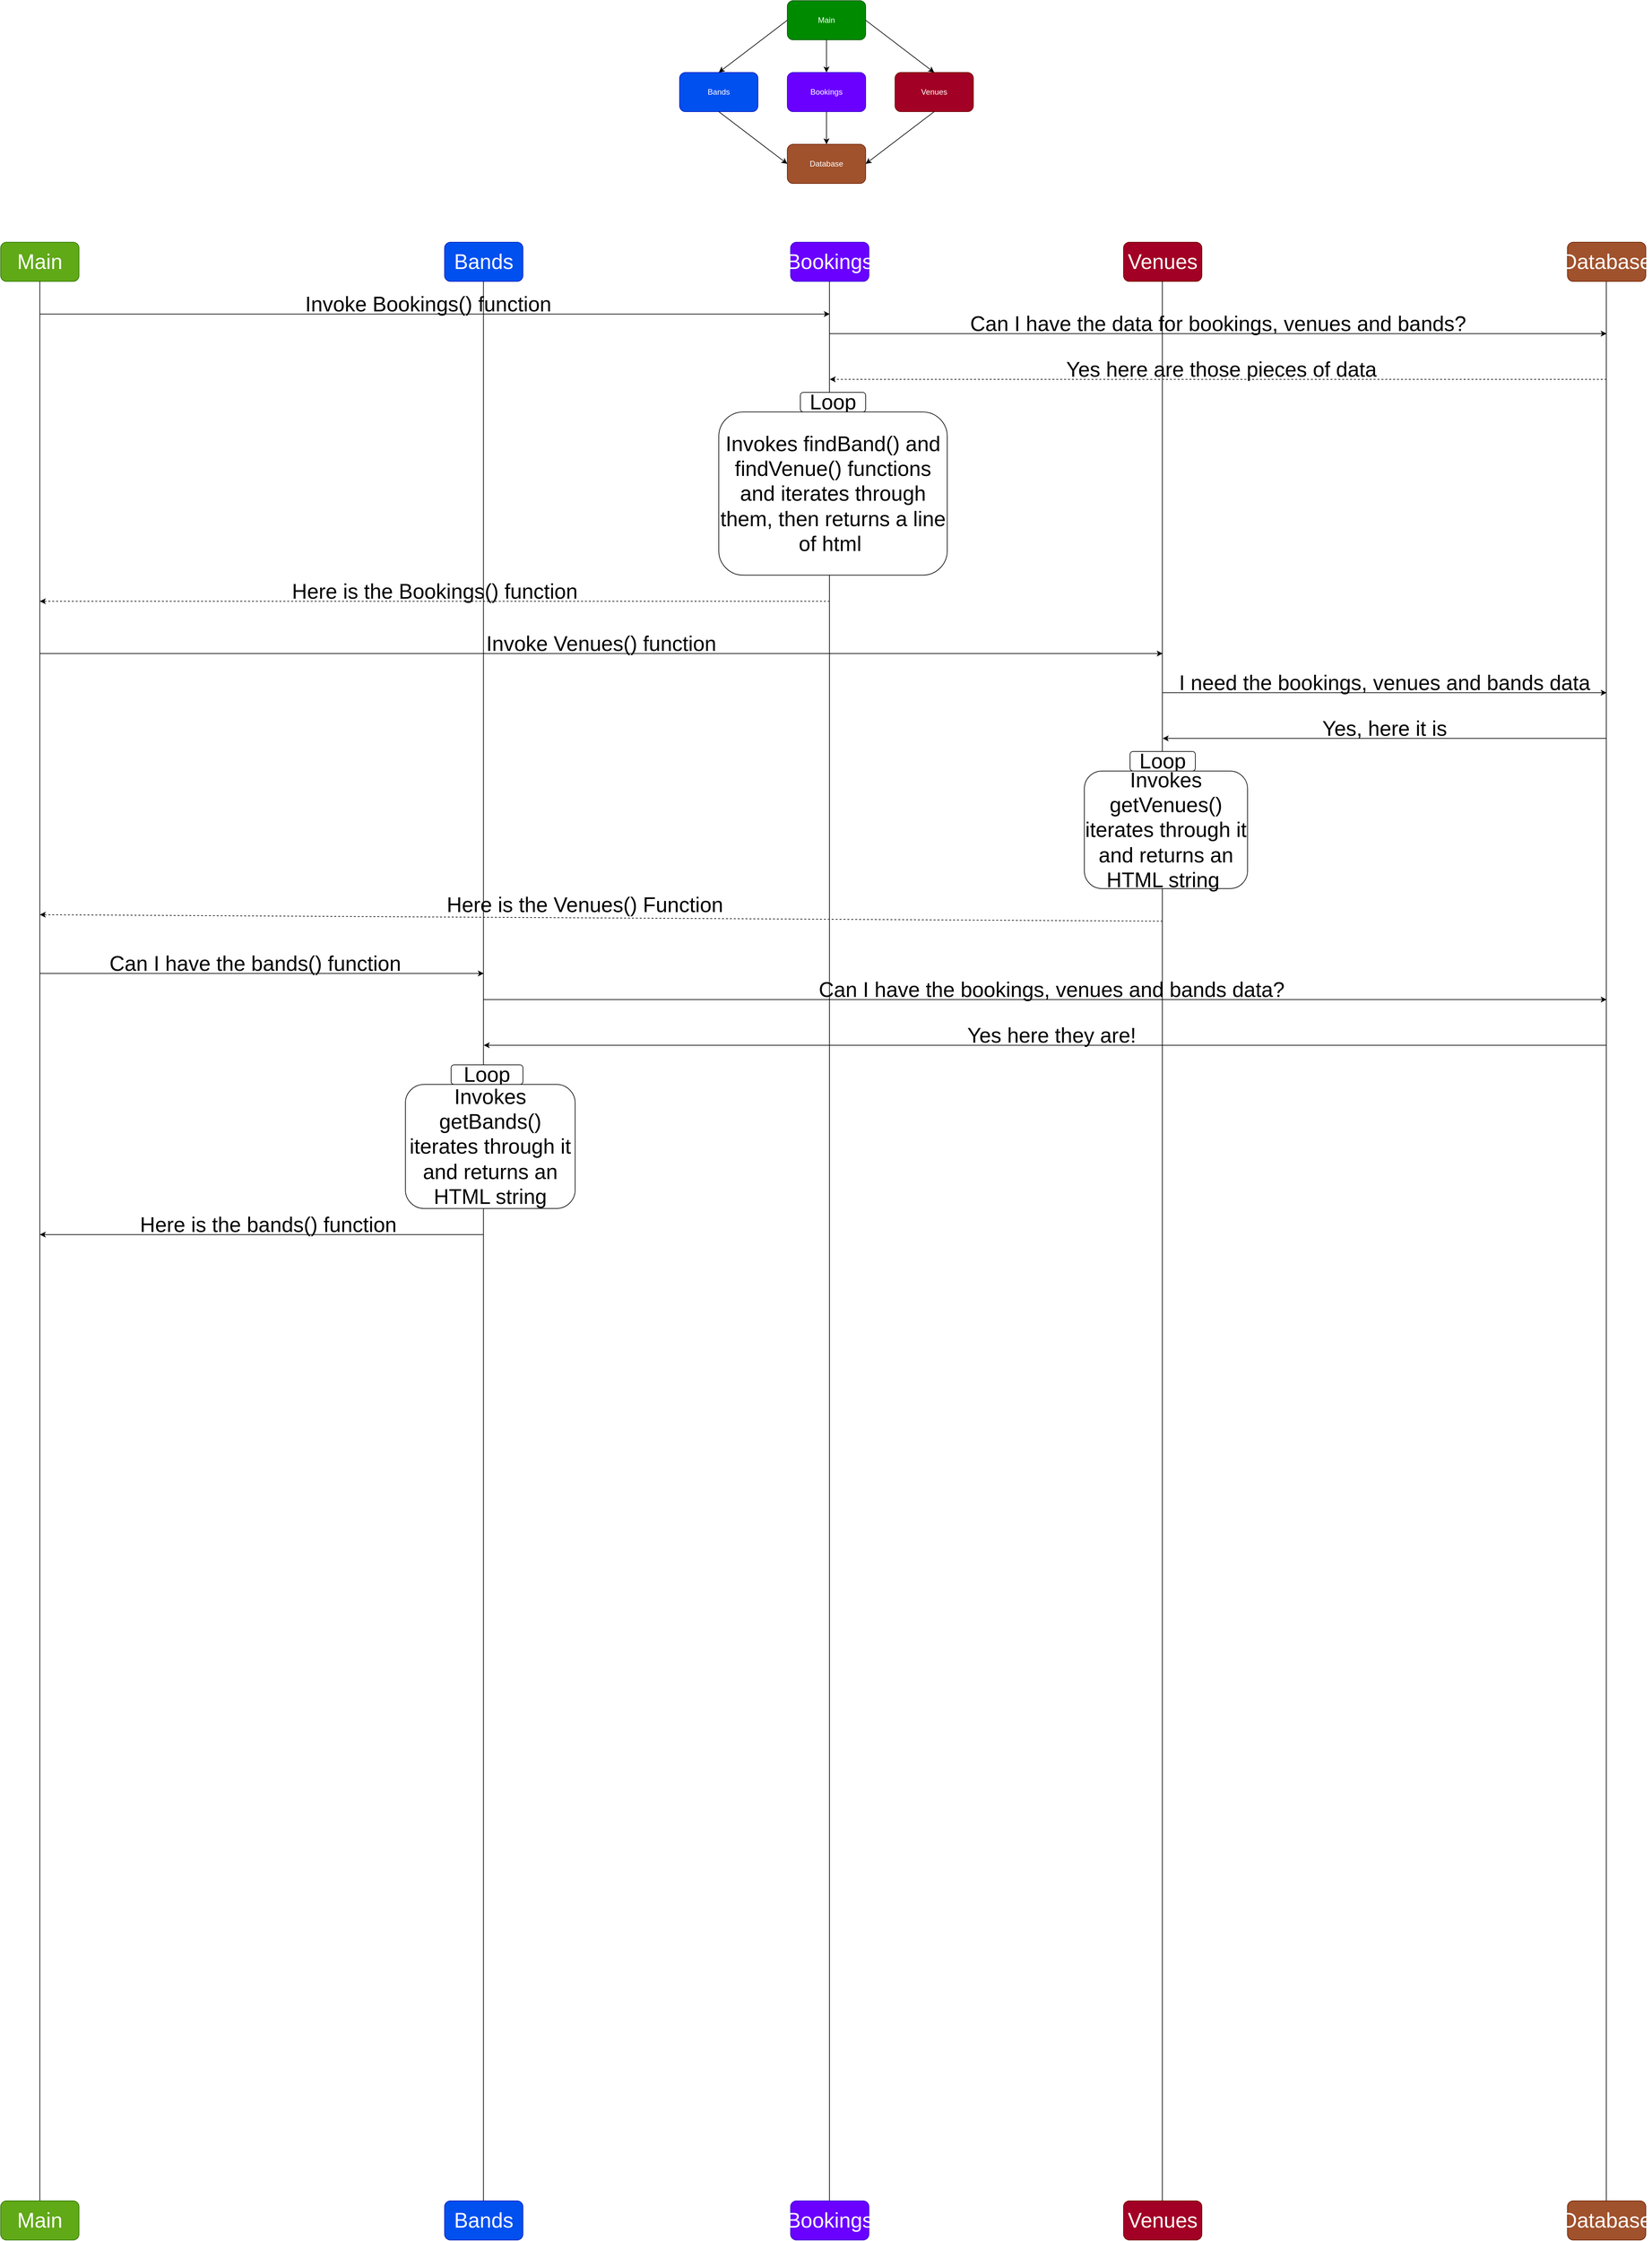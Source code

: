 <mxfile>
    <diagram id="oaDDiUFIhbO3W98eNdzG" name="Page-1">
        <mxGraphModel dx="3632" dy="1558" grid="1" gridSize="10" guides="1" tooltips="1" connect="1" arrows="1" fold="1" page="0" pageScale="1" pageWidth="850" pageHeight="1100" math="0" shadow="0">
            <root>
                <mxCell id="0"/>
                <mxCell id="1" parent="0"/>
                <mxCell id="2" value="Main" style="rounded=1;whiteSpace=wrap;html=1;fillColor=#008a00;fontColor=#ffffff;strokeColor=#005700;" parent="1" vertex="1">
                    <mxGeometry x="365" y="160" width="120" height="60" as="geometry"/>
                </mxCell>
                <mxCell id="3" value="Bands" style="rounded=1;whiteSpace=wrap;html=1;fillColor=#0050ef;fontColor=#ffffff;strokeColor=#001DBC;" parent="1" vertex="1">
                    <mxGeometry x="200" y="270" width="120" height="60" as="geometry"/>
                </mxCell>
                <mxCell id="4" value="Bookings" style="rounded=1;whiteSpace=wrap;html=1;fillColor=#6a00ff;fontColor=#ffffff;strokeColor=#3700CC;" parent="1" vertex="1">
                    <mxGeometry x="365" y="270" width="120" height="60" as="geometry"/>
                </mxCell>
                <mxCell id="5" value="Venues" style="rounded=1;whiteSpace=wrap;html=1;fillColor=#a20025;fontColor=#ffffff;strokeColor=#6F0000;" parent="1" vertex="1">
                    <mxGeometry x="530" y="270" width="120" height="60" as="geometry"/>
                </mxCell>
                <mxCell id="6" value="Database" style="rounded=1;whiteSpace=wrap;html=1;fillColor=#a0522d;fontColor=#ffffff;strokeColor=#6D1F00;" parent="1" vertex="1">
                    <mxGeometry x="365" y="380" width="120" height="60" as="geometry"/>
                </mxCell>
                <mxCell id="7" value="" style="endArrow=classic;html=1;exitX=0;exitY=0.5;exitDx=0;exitDy=0;entryX=0.5;entryY=0;entryDx=0;entryDy=0;" parent="1" source="2" target="3" edge="1">
                    <mxGeometry width="50" height="50" relative="1" as="geometry">
                        <mxPoint x="400" y="420" as="sourcePoint"/>
                        <mxPoint x="450" y="370" as="targetPoint"/>
                    </mxGeometry>
                </mxCell>
                <mxCell id="8" value="" style="endArrow=classic;html=1;exitX=0.5;exitY=1;exitDx=0;exitDy=0;entryX=0.5;entryY=0;entryDx=0;entryDy=0;" parent="1" source="2" target="4" edge="1">
                    <mxGeometry width="50" height="50" relative="1" as="geometry">
                        <mxPoint x="375" y="200" as="sourcePoint"/>
                        <mxPoint x="270" y="280" as="targetPoint"/>
                    </mxGeometry>
                </mxCell>
                <mxCell id="9" value="" style="endArrow=classic;html=1;exitX=1;exitY=0.5;exitDx=0;exitDy=0;entryX=0.5;entryY=0;entryDx=0;entryDy=0;" parent="1" source="2" target="5" edge="1">
                    <mxGeometry width="50" height="50" relative="1" as="geometry">
                        <mxPoint x="375" y="200" as="sourcePoint"/>
                        <mxPoint x="270" y="280" as="targetPoint"/>
                    </mxGeometry>
                </mxCell>
                <mxCell id="10" value="" style="endArrow=classic;html=1;exitX=0.5;exitY=1;exitDx=0;exitDy=0;entryX=0;entryY=0.5;entryDx=0;entryDy=0;" parent="1" source="3" target="6" edge="1">
                    <mxGeometry width="50" height="50" relative="1" as="geometry">
                        <mxPoint x="375" y="200" as="sourcePoint"/>
                        <mxPoint x="270" y="280" as="targetPoint"/>
                    </mxGeometry>
                </mxCell>
                <mxCell id="11" value="" style="endArrow=classic;html=1;exitX=0.5;exitY=1;exitDx=0;exitDy=0;entryX=0.5;entryY=0;entryDx=0;entryDy=0;" parent="1" source="4" target="6" edge="1">
                    <mxGeometry width="50" height="50" relative="1" as="geometry">
                        <mxPoint x="270" y="340" as="sourcePoint"/>
                        <mxPoint x="375" y="420" as="targetPoint"/>
                    </mxGeometry>
                </mxCell>
                <mxCell id="12" value="" style="endArrow=classic;html=1;exitX=0.5;exitY=1;exitDx=0;exitDy=0;entryX=1;entryY=0.5;entryDx=0;entryDy=0;" parent="1" source="5" target="6" edge="1">
                    <mxGeometry width="50" height="50" relative="1" as="geometry">
                        <mxPoint x="270" y="340" as="sourcePoint"/>
                        <mxPoint x="375" y="420" as="targetPoint"/>
                    </mxGeometry>
                </mxCell>
                <mxCell id="13" value="Main" style="rounded=1;whiteSpace=wrap;html=1;fillColor=#60a917;fontColor=#ffffff;strokeColor=#2D7600;fontSize=32;" parent="1" vertex="1">
                    <mxGeometry x="-840" y="530" width="120" height="60" as="geometry"/>
                </mxCell>
                <mxCell id="14" value="Bands" style="rounded=1;whiteSpace=wrap;html=1;fillColor=#0050ef;fontColor=#ffffff;strokeColor=#001DBC;fontSize=32;" parent="1" vertex="1">
                    <mxGeometry x="-160" y="530" width="120" height="60" as="geometry"/>
                </mxCell>
                <mxCell id="15" value="Venues" style="rounded=1;whiteSpace=wrap;html=1;fillColor=#a20025;fontColor=#ffffff;strokeColor=#6F0000;fontSize=32;" parent="1" vertex="1">
                    <mxGeometry x="880" y="530" width="120" height="60" as="geometry"/>
                </mxCell>
                <mxCell id="16" value="Database" style="rounded=1;whiteSpace=wrap;html=1;fillColor=#a0522d;fontColor=#ffffff;strokeColor=#6D1F00;fontSize=32;" parent="1" vertex="1">
                    <mxGeometry x="1560" y="530" width="120" height="60" as="geometry"/>
                </mxCell>
                <mxCell id="17" value="Bookings" style="rounded=1;whiteSpace=wrap;html=1;fillColor=#6a00ff;fontColor=#ffffff;strokeColor=#3700CC;fontSize=32;" parent="1" vertex="1">
                    <mxGeometry x="370" y="530" width="120" height="60" as="geometry"/>
                </mxCell>
                <mxCell id="18" value="" style="endArrow=none;html=1;entryX=0.5;entryY=1;entryDx=0;entryDy=0;fontSize=32;" parent="1" target="13" edge="1">
                    <mxGeometry width="50" height="50" relative="1" as="geometry">
                        <mxPoint x="-780" y="3531" as="sourcePoint"/>
                        <mxPoint x="-290" y="740" as="targetPoint"/>
                    </mxGeometry>
                </mxCell>
                <mxCell id="19" value="" style="endArrow=none;html=1;entryX=0.5;entryY=1;entryDx=0;entryDy=0;fontSize=32;" parent="1" edge="1">
                    <mxGeometry width="50" height="50" relative="1" as="geometry">
                        <mxPoint x="-100.5" y="3531" as="sourcePoint"/>
                        <mxPoint x="-100.5" y="590" as="targetPoint"/>
                    </mxGeometry>
                </mxCell>
                <mxCell id="20" value="" style="endArrow=none;html=1;entryX=0.5;entryY=1;entryDx=0;entryDy=0;fontSize=32;" parent="1" edge="1">
                    <mxGeometry width="50" height="50" relative="1" as="geometry">
                        <mxPoint x="429.5" y="3531" as="sourcePoint"/>
                        <mxPoint x="429.5" y="590" as="targetPoint"/>
                    </mxGeometry>
                </mxCell>
                <mxCell id="21" value="" style="endArrow=none;html=1;entryX=0.5;entryY=1;entryDx=0;entryDy=0;fontSize=32;" parent="1" edge="1">
                    <mxGeometry width="50" height="50" relative="1" as="geometry">
                        <mxPoint x="939.5" y="3531" as="sourcePoint"/>
                        <mxPoint x="939.5" y="590" as="targetPoint"/>
                    </mxGeometry>
                </mxCell>
                <mxCell id="22" value="" style="endArrow=none;html=1;entryX=0.5;entryY=1;entryDx=0;entryDy=0;fontSize=32;" parent="1" edge="1">
                    <mxGeometry width="50" height="50" relative="1" as="geometry">
                        <mxPoint x="1619.5" y="3531" as="sourcePoint"/>
                        <mxPoint x="1619.5" y="590" as="targetPoint"/>
                    </mxGeometry>
                </mxCell>
                <mxCell id="23" value="Main" style="rounded=1;whiteSpace=wrap;html=1;fillColor=#60a917;fontColor=#ffffff;strokeColor=#2D7600;fontSize=32;" parent="1" vertex="1">
                    <mxGeometry x="-840" y="3530" width="120" height="60" as="geometry"/>
                </mxCell>
                <mxCell id="24" value="Bands" style="rounded=1;whiteSpace=wrap;html=1;fillColor=#0050ef;fontColor=#ffffff;strokeColor=#001DBC;fontSize=32;" parent="1" vertex="1">
                    <mxGeometry x="-160" y="3530" width="120" height="60" as="geometry"/>
                </mxCell>
                <mxCell id="25" value="Venues" style="rounded=1;whiteSpace=wrap;html=1;fillColor=#a20025;fontColor=#ffffff;strokeColor=#6F0000;fontSize=32;" parent="1" vertex="1">
                    <mxGeometry x="880" y="3530" width="120" height="60" as="geometry"/>
                </mxCell>
                <mxCell id="26" value="Database" style="rounded=1;whiteSpace=wrap;html=1;fillColor=#a0522d;fontColor=#ffffff;strokeColor=#6D1F00;fontSize=32;" parent="1" vertex="1">
                    <mxGeometry x="1560" y="3530" width="120" height="60" as="geometry"/>
                </mxCell>
                <mxCell id="27" value="Bookings" style="rounded=1;whiteSpace=wrap;html=1;fillColor=#6a00ff;fontColor=#ffffff;strokeColor=#3700CC;fontSize=32;" parent="1" vertex="1">
                    <mxGeometry x="370" y="3530" width="120" height="60" as="geometry"/>
                </mxCell>
                <mxCell id="28" value="" style="endArrow=classic;html=1;fontSize=32;" parent="1" edge="1">
                    <mxGeometry width="50" height="50" relative="1" as="geometry">
                        <mxPoint x="-780" y="640" as="sourcePoint"/>
                        <mxPoint x="430" y="640" as="targetPoint"/>
                    </mxGeometry>
                </mxCell>
                <mxCell id="29" value="" style="endArrow=classic;html=1;fontSize=32;dashed=1;" parent="1" edge="1">
                    <mxGeometry width="50" height="50" relative="1" as="geometry">
                        <mxPoint x="430" y="1080" as="sourcePoint"/>
                        <mxPoint x="-780" y="1080" as="targetPoint"/>
                    </mxGeometry>
                </mxCell>
                <mxCell id="30" value="" style="endArrow=classic;html=1;fontSize=32;" parent="1" edge="1">
                    <mxGeometry width="50" height="50" relative="1" as="geometry">
                        <mxPoint x="430" y="670" as="sourcePoint"/>
                        <mxPoint x="1620" y="670" as="targetPoint"/>
                    </mxGeometry>
                </mxCell>
                <mxCell id="31" value="Can I have the data for bookings, venues and bands?" style="text;html=1;strokeColor=none;fillColor=none;align=center;verticalAlign=middle;whiteSpace=wrap;rounded=0;fontSize=32;" parent="1" vertex="1">
                    <mxGeometry x="530" y="640" width="990" height="30" as="geometry"/>
                </mxCell>
                <mxCell id="32" value="Invoke Bookings() function" style="text;html=1;strokeColor=none;fillColor=none;align=center;verticalAlign=middle;whiteSpace=wrap;rounded=0;fontSize=32;" parent="1" vertex="1">
                    <mxGeometry x="-690" y="610" width="1010" height="30" as="geometry"/>
                </mxCell>
                <mxCell id="33" value="" style="endArrow=classic;html=1;fontSize=32;dashed=1;" parent="1" edge="1">
                    <mxGeometry width="50" height="50" relative="1" as="geometry">
                        <mxPoint x="1620" y="740" as="sourcePoint"/>
                        <mxPoint x="430" y="740" as="targetPoint"/>
                    </mxGeometry>
                </mxCell>
                <mxCell id="34" value="Yes here are those pieces of data" style="text;html=1;strokeColor=none;fillColor=none;align=center;verticalAlign=middle;whiteSpace=wrap;rounded=0;fontSize=32;" parent="1" vertex="1">
                    <mxGeometry x="500" y="710" width="1060" height="30" as="geometry"/>
                </mxCell>
                <mxCell id="39" value="Loop" style="rounded=1;whiteSpace=wrap;html=1;fontSize=32;" parent="1" vertex="1">
                    <mxGeometry x="385" y="760" width="100" height="30" as="geometry"/>
                </mxCell>
                <mxCell id="41" value="Invokes findBand() and findVenue() functions and iterates through them, then returns a line of html&amp;nbsp;" style="rounded=1;whiteSpace=wrap;html=1;fontSize=32;" parent="1" vertex="1">
                    <mxGeometry x="260" y="790" width="350" height="250" as="geometry"/>
                </mxCell>
                <mxCell id="42" value="Here is the Bookings() function" style="text;html=1;strokeColor=none;fillColor=none;align=center;verticalAlign=middle;whiteSpace=wrap;rounded=0;fontSize=32;" parent="1" vertex="1">
                    <mxGeometry x="-700" y="1050" width="1050" height="30" as="geometry"/>
                </mxCell>
                <mxCell id="43" value="" style="endArrow=classic;html=1;fontSize=32;" parent="1" edge="1">
                    <mxGeometry width="50" height="50" relative="1" as="geometry">
                        <mxPoint x="-780" y="1160" as="sourcePoint"/>
                        <mxPoint x="940" y="1160" as="targetPoint"/>
                    </mxGeometry>
                </mxCell>
                <mxCell id="44" value="Invoke Venues() function" style="text;html=1;strokeColor=none;fillColor=none;align=center;verticalAlign=middle;whiteSpace=wrap;rounded=0;fontSize=32;" parent="1" vertex="1">
                    <mxGeometry x="-710" y="1130" width="1580" height="30" as="geometry"/>
                </mxCell>
                <mxCell id="45" value="" style="endArrow=classic;html=1;fontSize=32;" parent="1" edge="1">
                    <mxGeometry width="50" height="50" relative="1" as="geometry">
                        <mxPoint x="940" y="1220" as="sourcePoint"/>
                        <mxPoint x="1620" y="1220" as="targetPoint"/>
                    </mxGeometry>
                </mxCell>
                <mxCell id="46" value="I need the bookings, venues and bands data" style="text;html=1;strokeColor=none;fillColor=none;align=center;verticalAlign=middle;whiteSpace=wrap;rounded=0;fontSize=32;" parent="1" vertex="1">
                    <mxGeometry x="960" y="1190" width="640" height="30" as="geometry"/>
                </mxCell>
                <mxCell id="47" value="" style="endArrow=classic;html=1;fontSize=32;" parent="1" edge="1">
                    <mxGeometry width="50" height="50" relative="1" as="geometry">
                        <mxPoint x="1620" y="1290" as="sourcePoint"/>
                        <mxPoint x="940" y="1290" as="targetPoint"/>
                    </mxGeometry>
                </mxCell>
                <mxCell id="48" value="Yes, here it is" style="text;html=1;strokeColor=none;fillColor=none;align=center;verticalAlign=middle;whiteSpace=wrap;rounded=0;fontSize=32;" parent="1" vertex="1">
                    <mxGeometry x="980" y="1260" width="600" height="30" as="geometry"/>
                </mxCell>
                <mxCell id="49" value="Loop" style="rounded=1;whiteSpace=wrap;html=1;fontSize=32;" parent="1" vertex="1">
                    <mxGeometry x="890" y="1310" width="100" height="30" as="geometry"/>
                </mxCell>
                <mxCell id="50" value="Invokes getVenues() iterates through it and returns an HTML string&amp;nbsp;" style="rounded=1;whiteSpace=wrap;html=1;fontSize=32;" parent="1" vertex="1">
                    <mxGeometry x="820" y="1340" width="250" height="180" as="geometry"/>
                </mxCell>
                <mxCell id="51" value="" style="endArrow=classic;html=1;fontSize=32;dashed=1;" edge="1" parent="1">
                    <mxGeometry width="50" height="50" relative="1" as="geometry">
                        <mxPoint x="940" y="1570" as="sourcePoint"/>
                        <mxPoint x="-780" y="1560" as="targetPoint"/>
                    </mxGeometry>
                </mxCell>
                <mxCell id="52" value="Here is the Venues() Function" style="text;html=1;strokeColor=none;fillColor=none;align=center;verticalAlign=middle;whiteSpace=wrap;rounded=0;fontSize=32;" vertex="1" parent="1">
                    <mxGeometry x="-720" y="1530" width="1550" height="30" as="geometry"/>
                </mxCell>
                <mxCell id="53" value="" style="endArrow=classic;html=1;fontSize=32;" edge="1" parent="1">
                    <mxGeometry width="50" height="50" relative="1" as="geometry">
                        <mxPoint x="-780" y="1650" as="sourcePoint"/>
                        <mxPoint x="-100" y="1650" as="targetPoint"/>
                    </mxGeometry>
                </mxCell>
                <mxCell id="54" value="Can I have the bands() function" style="text;html=1;strokeColor=none;fillColor=none;align=center;verticalAlign=middle;whiteSpace=wrap;rounded=0;fontSize=32;" vertex="1" parent="1">
                    <mxGeometry x="-730" y="1620" width="560" height="30" as="geometry"/>
                </mxCell>
                <mxCell id="55" value="" style="endArrow=classic;html=1;fontSize=32;" edge="1" parent="1">
                    <mxGeometry width="50" height="50" relative="1" as="geometry">
                        <mxPoint x="-100" y="1690" as="sourcePoint"/>
                        <mxPoint x="1620" y="1690" as="targetPoint"/>
                    </mxGeometry>
                </mxCell>
                <mxCell id="56" value="Can I have the bookings, venues and bands data?" style="text;html=1;strokeColor=none;fillColor=none;align=center;verticalAlign=middle;whiteSpace=wrap;rounded=0;fontSize=32;" vertex="1" parent="1">
                    <mxGeometry x="20" y="1660" width="1500" height="30" as="geometry"/>
                </mxCell>
                <mxCell id="57" value="" style="endArrow=classic;html=1;fontSize=32;" edge="1" parent="1">
                    <mxGeometry width="50" height="50" relative="1" as="geometry">
                        <mxPoint x="1620" y="1760" as="sourcePoint"/>
                        <mxPoint x="-100" y="1760" as="targetPoint"/>
                    </mxGeometry>
                </mxCell>
                <mxCell id="58" value="Yes here they are!" style="text;html=1;strokeColor=none;fillColor=none;align=center;verticalAlign=middle;whiteSpace=wrap;rounded=0;fontSize=32;" vertex="1" parent="1">
                    <mxGeometry y="1730" width="1540" height="30" as="geometry"/>
                </mxCell>
                <mxCell id="59" value="Loop" style="rounded=1;whiteSpace=wrap;html=1;fontSize=32;" vertex="1" parent="1">
                    <mxGeometry x="-150" y="1790" width="110" height="30" as="geometry"/>
                </mxCell>
                <mxCell id="60" value="Invokes getBands() iterates through it and returns an HTML string" style="rounded=1;whiteSpace=wrap;html=1;fontSize=32;" vertex="1" parent="1">
                    <mxGeometry x="-220" y="1820" width="260" height="190" as="geometry"/>
                </mxCell>
                <mxCell id="61" value="" style="endArrow=classic;html=1;fontSize=32;" edge="1" parent="1">
                    <mxGeometry width="50" height="50" relative="1" as="geometry">
                        <mxPoint x="-100" y="2050" as="sourcePoint"/>
                        <mxPoint x="-780" y="2050" as="targetPoint"/>
                    </mxGeometry>
                </mxCell>
                <mxCell id="62" value="Here is the bands() function" style="text;html=1;strokeColor=none;fillColor=none;align=center;verticalAlign=middle;whiteSpace=wrap;rounded=0;fontSize=32;" vertex="1" parent="1">
                    <mxGeometry x="-700" y="2020" width="540" height="30" as="geometry"/>
                </mxCell>
            </root>
        </mxGraphModel>
    </diagram>
</mxfile>